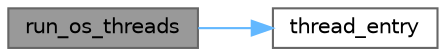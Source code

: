 digraph "run_os_threads"
{
 // LATEX_PDF_SIZE
  bgcolor="transparent";
  edge [fontname=Helvetica,fontsize=10,labelfontname=Helvetica,labelfontsize=10];
  node [fontname=Helvetica,fontsize=10,shape=box,height=0.2,width=0.4];
  rankdir="LR";
  Node1 [id="Node000001",label="run_os_threads",height=0.2,width=0.4,color="gray40", fillcolor="grey60", style="filled", fontcolor="black",tooltip=" "];
  Node1 -> Node2 [id="edge1_Node000001_Node000002",color="steelblue1",style="solid",tooltip=" "];
  Node2 [id="Node000002",label="thread_entry",height=0.2,width=0.4,color="grey40", fillcolor="white", style="filled",URL="$test-stress_8c.html#a8c827f1f8daa31c92cdd0e0c1c86443e",tooltip=" "];
}
